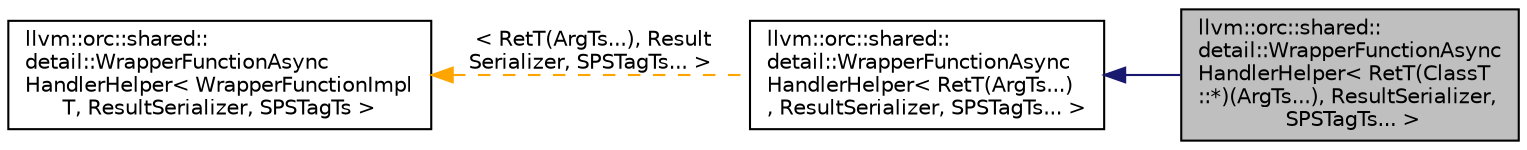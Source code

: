 digraph "llvm::orc::shared::detail::WrapperFunctionAsyncHandlerHelper&lt; RetT(ClassT::*)(ArgTs...), ResultSerializer, SPSTagTs... &gt;"
{
 // LATEX_PDF_SIZE
  bgcolor="transparent";
  edge [fontname="Helvetica",fontsize="10",labelfontname="Helvetica",labelfontsize="10"];
  node [fontname="Helvetica",fontsize="10",shape=record];
  rankdir="LR";
  Node1 [label="llvm::orc::shared::\ldetail::WrapperFunctionAsync\lHandlerHelper\< RetT(ClassT\l::*)(ArgTs...), ResultSerializer,\l SPSTagTs... \>",height=0.2,width=0.4,color="black", fillcolor="grey75", style="filled", fontcolor="black",tooltip=" "];
  Node2 -> Node1 [dir="back",color="midnightblue",fontsize="10",style="solid",fontname="Helvetica"];
  Node2 [label="llvm::orc::shared::\ldetail::WrapperFunctionAsync\lHandlerHelper\< RetT(ArgTs...)\l, ResultSerializer, SPSTagTs... \>",height=0.2,width=0.4,color="black",URL="$classllvm_1_1orc_1_1shared_1_1detail_1_1WrapperFunctionAsyncHandlerHelper.html",tooltip=" "];
  Node3 -> Node2 [dir="back",color="orange",fontsize="10",style="dashed",label=" \< RetT(ArgTs...), Result\lSerializer, SPSTagTs... \>" ,fontname="Helvetica"];
  Node3 [label="llvm::orc::shared::\ldetail::WrapperFunctionAsync\lHandlerHelper\< WrapperFunctionImpl\lT, ResultSerializer, SPSTagTs \>",height=0.2,width=0.4,color="black",URL="$classllvm_1_1orc_1_1shared_1_1detail_1_1WrapperFunctionAsyncHandlerHelper.html",tooltip=" "];
}

